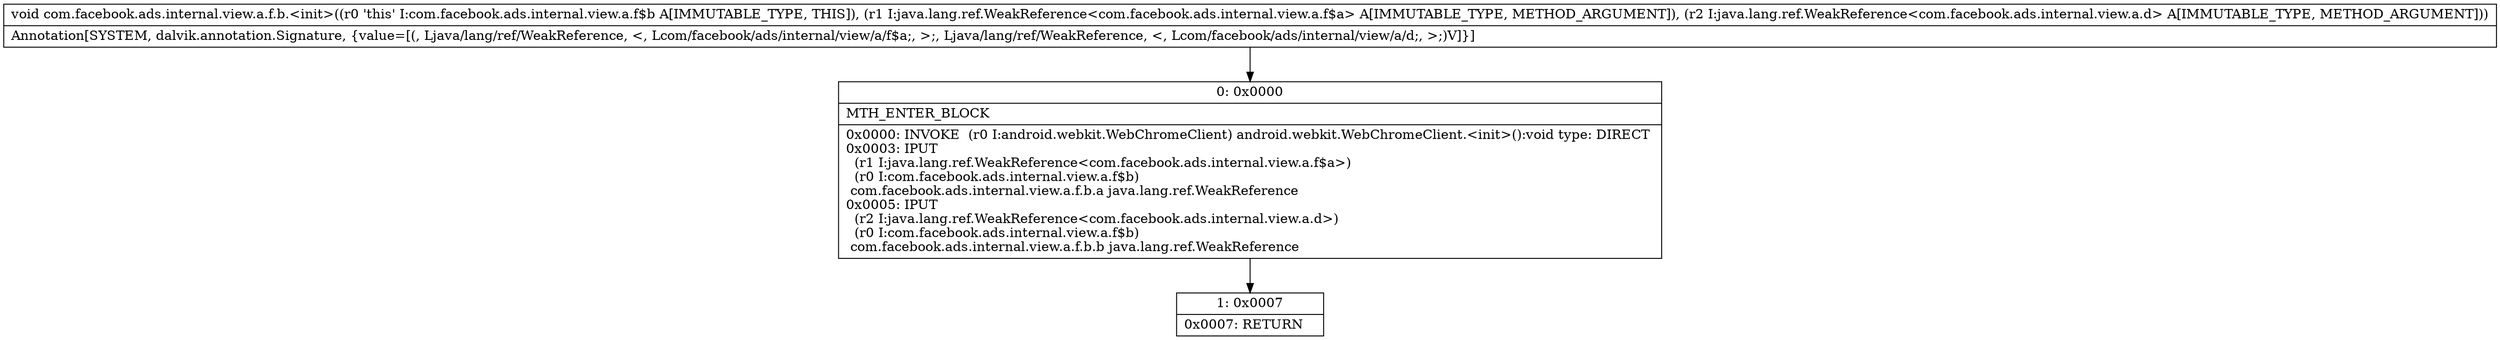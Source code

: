 digraph "CFG forcom.facebook.ads.internal.view.a.f.b.\<init\>(Ljava\/lang\/ref\/WeakReference;Ljava\/lang\/ref\/WeakReference;)V" {
Node_0 [shape=record,label="{0\:\ 0x0000|MTH_ENTER_BLOCK\l|0x0000: INVOKE  (r0 I:android.webkit.WebChromeClient) android.webkit.WebChromeClient.\<init\>():void type: DIRECT \l0x0003: IPUT  \l  (r1 I:java.lang.ref.WeakReference\<com.facebook.ads.internal.view.a.f$a\>)\l  (r0 I:com.facebook.ads.internal.view.a.f$b)\l com.facebook.ads.internal.view.a.f.b.a java.lang.ref.WeakReference \l0x0005: IPUT  \l  (r2 I:java.lang.ref.WeakReference\<com.facebook.ads.internal.view.a.d\>)\l  (r0 I:com.facebook.ads.internal.view.a.f$b)\l com.facebook.ads.internal.view.a.f.b.b java.lang.ref.WeakReference \l}"];
Node_1 [shape=record,label="{1\:\ 0x0007|0x0007: RETURN   \l}"];
MethodNode[shape=record,label="{void com.facebook.ads.internal.view.a.f.b.\<init\>((r0 'this' I:com.facebook.ads.internal.view.a.f$b A[IMMUTABLE_TYPE, THIS]), (r1 I:java.lang.ref.WeakReference\<com.facebook.ads.internal.view.a.f$a\> A[IMMUTABLE_TYPE, METHOD_ARGUMENT]), (r2 I:java.lang.ref.WeakReference\<com.facebook.ads.internal.view.a.d\> A[IMMUTABLE_TYPE, METHOD_ARGUMENT]))  | Annotation[SYSTEM, dalvik.annotation.Signature, \{value=[(, Ljava\/lang\/ref\/WeakReference, \<, Lcom\/facebook\/ads\/internal\/view\/a\/f$a;, \>;, Ljava\/lang\/ref\/WeakReference, \<, Lcom\/facebook\/ads\/internal\/view\/a\/d;, \>;)V]\}]\l}"];
MethodNode -> Node_0;
Node_0 -> Node_1;
}

